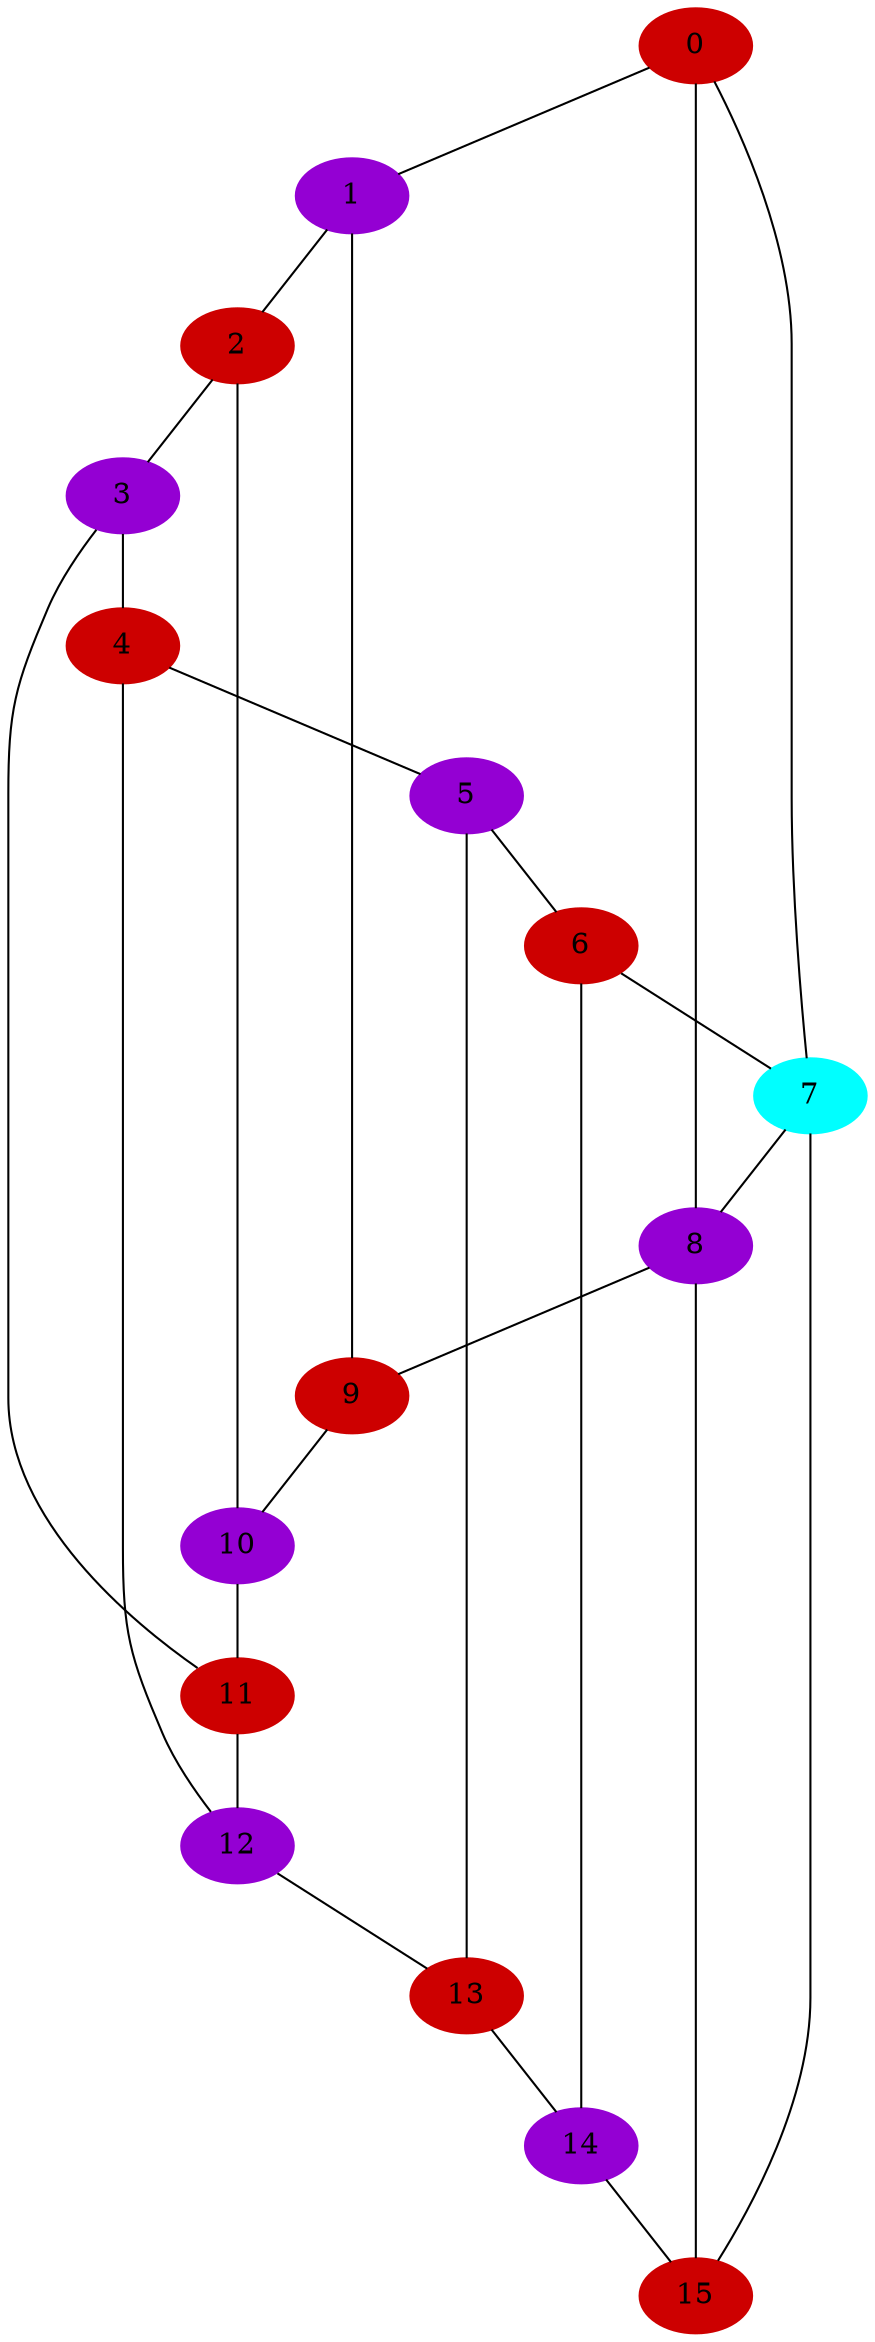 graph coloring{
0[color=red3,style=filled]
1[color=darkviolet,style=filled]
2[color=red3,style=filled]
3[color=darkviolet,style=filled]
4[color=red3,style=filled]
5[color=darkviolet,style=filled]
6[color=red3,style=filled]
7[color=cyan,style=filled]
8[color=darkviolet,style=filled]
9[color=red3,style=filled]
10[color=darkviolet,style=filled]
11[color=red3,style=filled]
12[color=darkviolet,style=filled]
13[color=red3,style=filled]
14[color=darkviolet,style=filled]
15[color=red3,style=filled]
	0 --1;
	0 --7;
	0 --8;

	1 --2;
	1 --9;

	2 --3;
	2 --10;

	3 --4;
	3 --11;

	4 --5;
	4 --12;

	5 --6;
	5 --13;

	6 --7;
	6 --14;

	7 --8;
	7 --15;

	8 --9;
	8 --15;

	9 --10;

	10 --11;

	11 --12;

	12 --13;

	13 --14;

	14 --15;

15
}